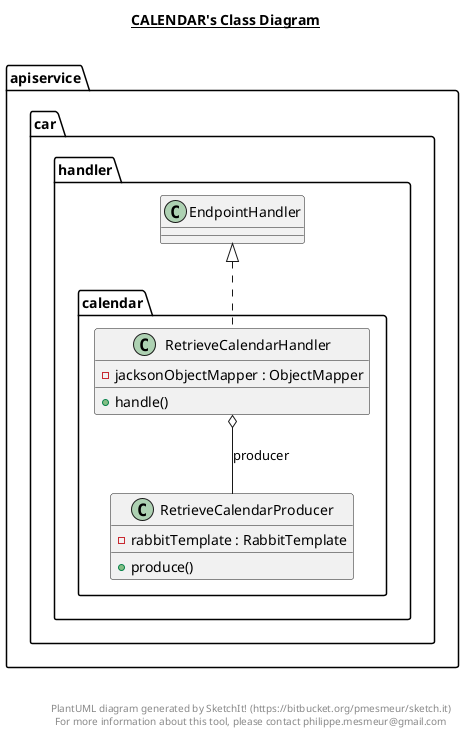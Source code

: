 @startuml

title __CALENDAR's Class Diagram__\n

  namespace apiservice.car {
    namespace handler {
      namespace calendar {
        class apiservice.car.handler.calendar.RetrieveCalendarHandler {
            - jacksonObjectMapper : ObjectMapper
            + handle()
        }
      }
    }
  }
  

  namespace apiservice.car {
    namespace handler {
      namespace calendar {
        class apiservice.car.handler.calendar.RetrieveCalendarProducer {
            - rabbitTemplate : RabbitTemplate
            + produce()
        }
      }
    }
  }
  

  apiservice.car.handler.calendar.RetrieveCalendarHandler .up.|> apiservice.car.handler.EndpointHandler
  apiservice.car.handler.calendar.RetrieveCalendarHandler o-- apiservice.car.handler.calendar.RetrieveCalendarProducer : producer


right footer


PlantUML diagram generated by SketchIt! (https://bitbucket.org/pmesmeur/sketch.it)
For more information about this tool, please contact philippe.mesmeur@gmail.com
endfooter

@enduml
